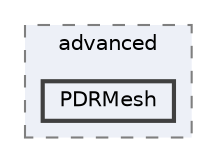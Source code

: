 digraph "applications/utilities/mesh/advanced/PDRMesh"
{
 // LATEX_PDF_SIZE
  bgcolor="transparent";
  edge [fontname=Helvetica,fontsize=10,labelfontname=Helvetica,labelfontsize=10];
  node [fontname=Helvetica,fontsize=10,shape=box,height=0.2,width=0.4];
  compound=true
  subgraph clusterdir_33cf184158805ce1a4614f861f9c9f7a {
    graph [ bgcolor="#edf0f7", pencolor="grey50", label="advanced", fontname=Helvetica,fontsize=10 style="filled,dashed", URL="dir_33cf184158805ce1a4614f861f9c9f7a.html",tooltip=""]
  dir_87a1bdd5a1fb262709db79f9091a69bb [label="PDRMesh", fillcolor="#edf0f7", color="grey25", style="filled,bold", URL="dir_87a1bdd5a1fb262709db79f9091a69bb.html",tooltip=""];
  }
}
